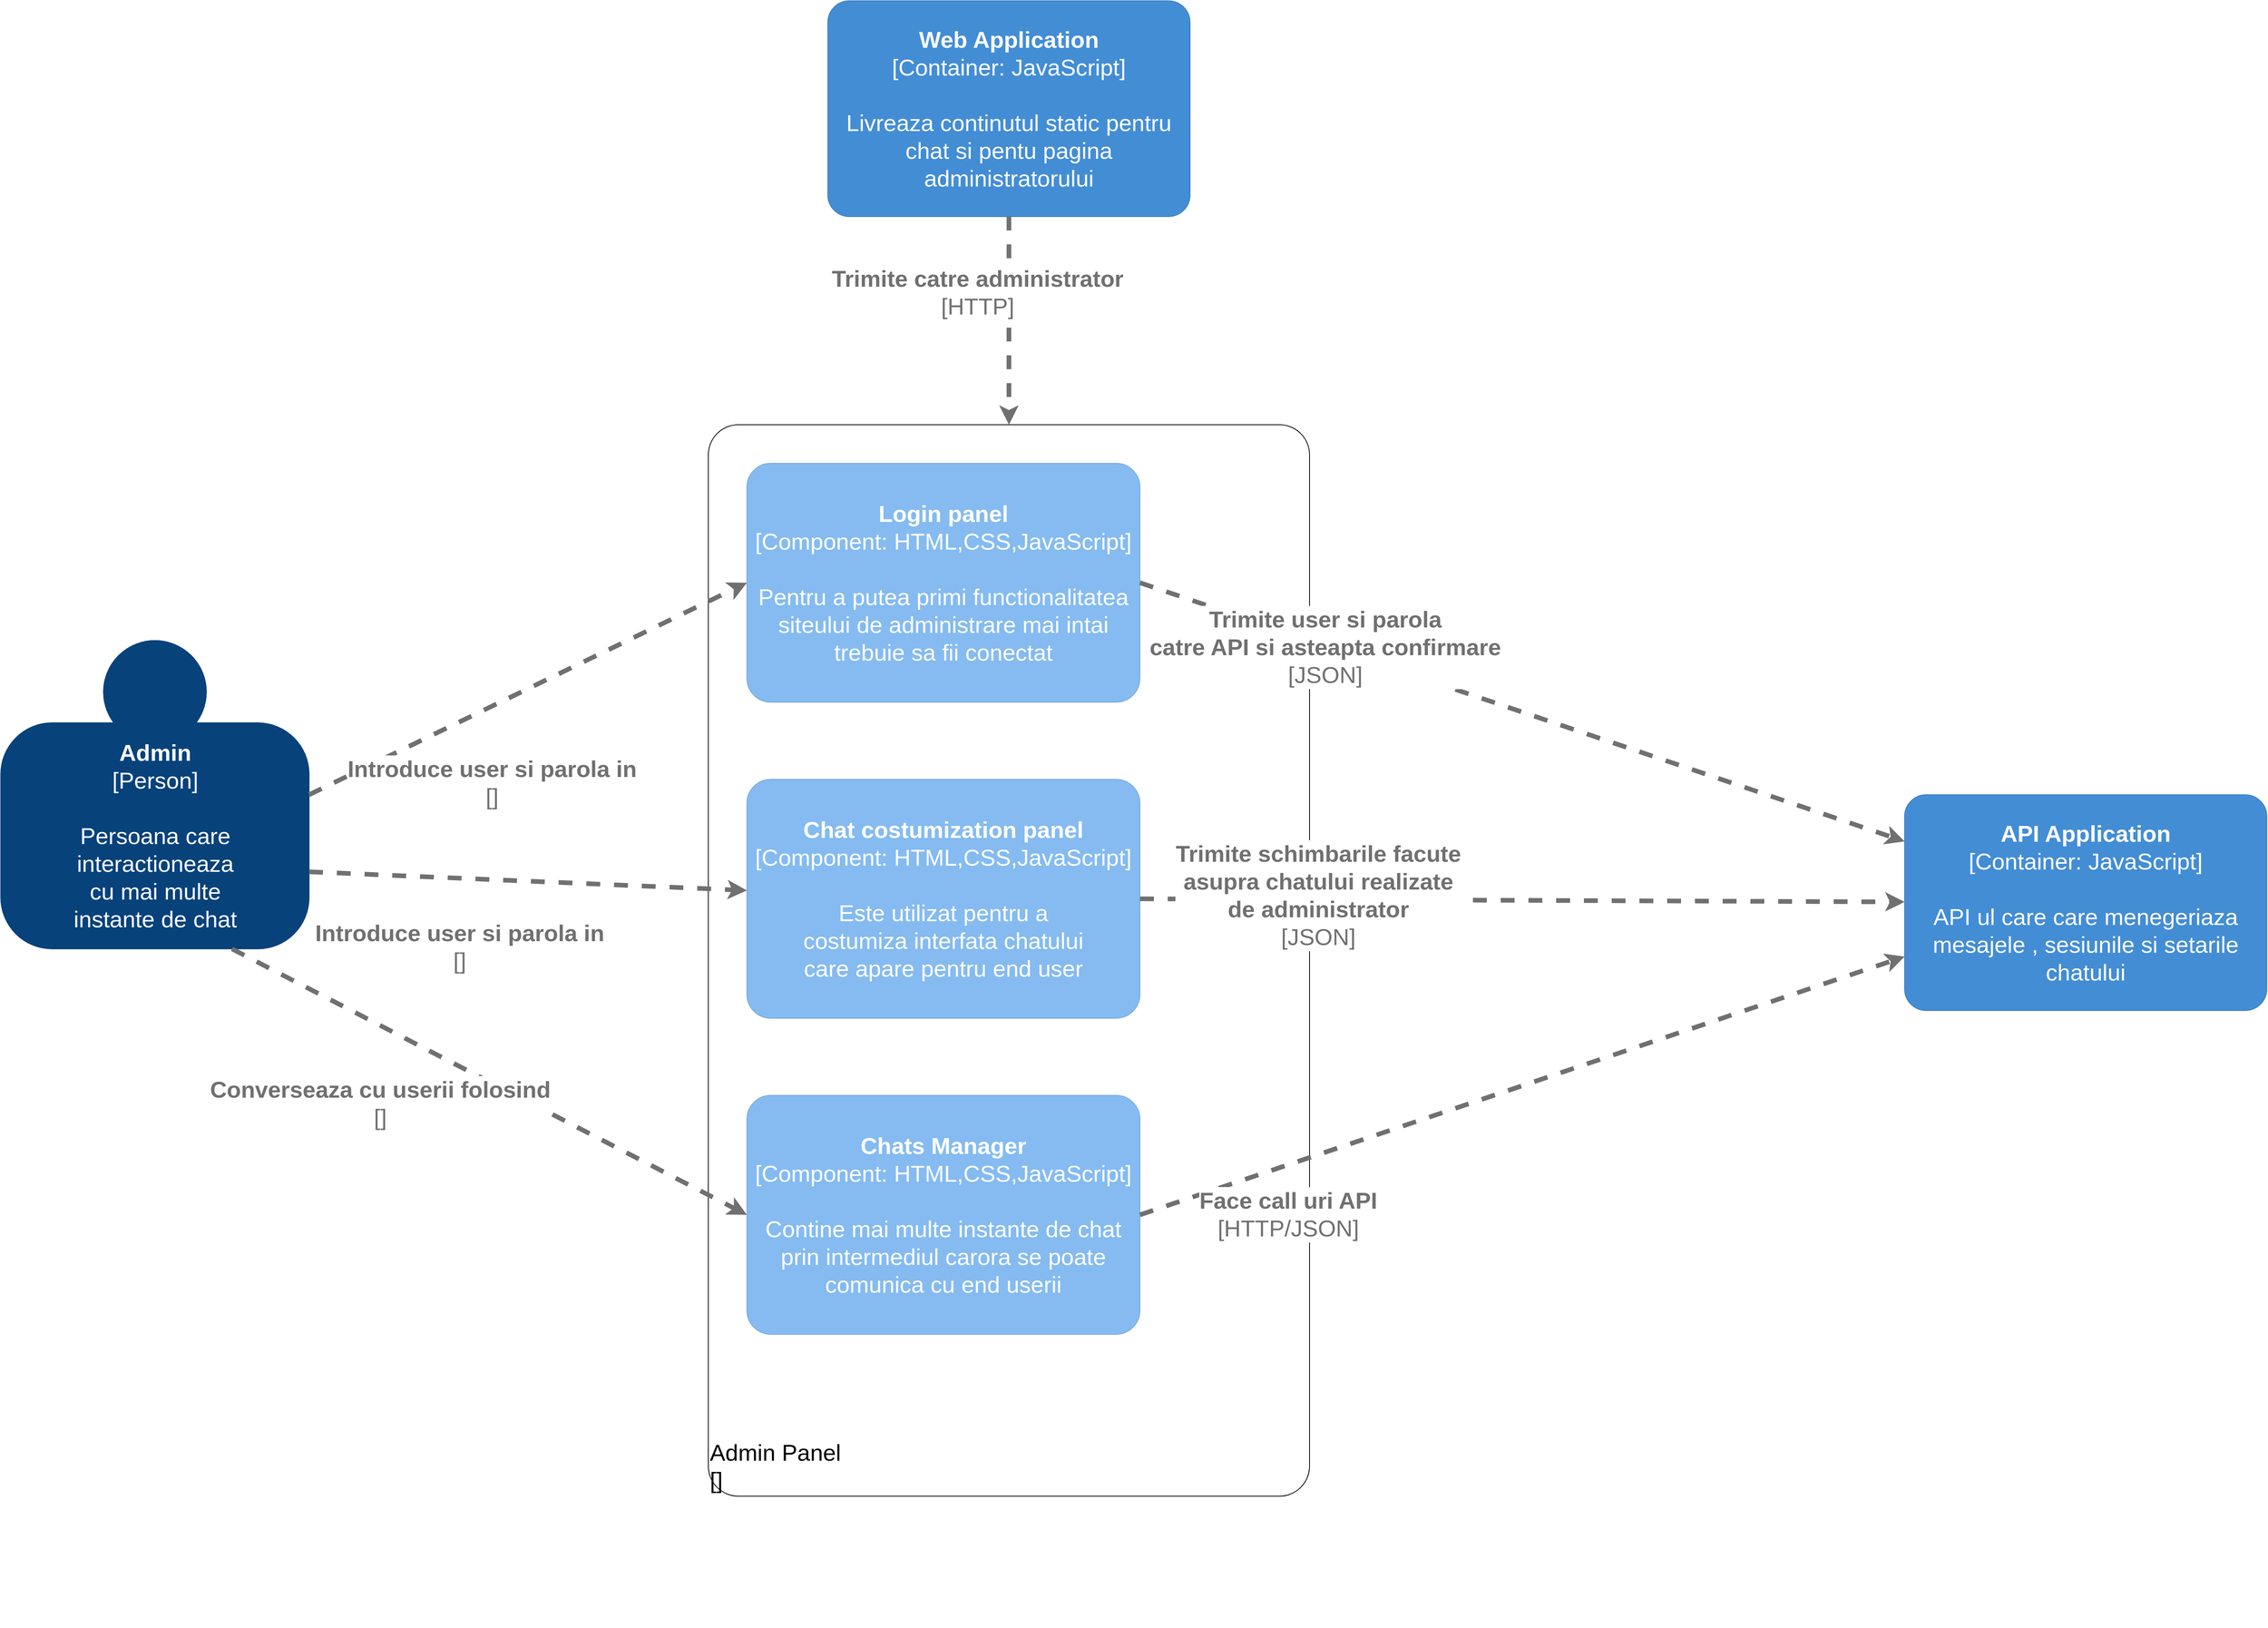 <mxfile version="14.4.8" type="github">
  <diagram id="OaBE8Bw1-iT0I6OUdc20" name="Page-1">
    <mxGraphModel dx="2728" dy="3072" grid="1" gridSize="10" guides="1" tooltips="1" connect="1" arrows="1" fold="1" page="1" pageScale="1" pageWidth="827" pageHeight="1169" math="0" shadow="0">
      <root>
        <mxCell id="0" />
        <mxCell id="1" parent="0" />
        <object placeholders="1" c4Name="Admin" c4Type="Person" c4Description="Persoana care &#xa;interactioneaza&#xa;cu mai multe &#xa;instante de chat&#xa;" label="&lt;b style=&quot;font-size: 30px;&quot;&gt;%c4Name%&lt;/b&gt;&lt;div style=&quot;font-size: 30px;&quot;&gt;[%c4Type%]&lt;/div&gt;&lt;br style=&quot;font-size: 30px;&quot;&gt;&lt;div style=&quot;font-size: 30px;&quot;&gt;%c4Description%&lt;/div&gt;" id="Gs4DRhsx2FhvI49a5k0T-1">
          <mxCell style="html=1;dashed=0;whitespace=wrap;shape=mxgraph.c4.person;align=center;metaEdit=1;points=[[0.5,0,0],[1,0.5,0],[1,0.75,0],[0.75,1,0],[0.5,1,0],[0.25,1,0],[0,0.75,0],[0,0.5,0]];metaData={&quot;c4Type&quot;:{&quot;editable&quot;:false}};labelBackgroundColor=none;flipH=1;flipV=0;fontColor=#ffffff;strokeColor=#08427B;fillColor=#08427B;fontSize=30;" vertex="1" parent="1">
            <mxGeometry x="1150" y="820" width="400.01" height="400" as="geometry" />
          </mxCell>
        </object>
        <object placeholders="1" c4Name="API Application" c4Type="Container" c4Technology="JavaScript" c4Description="API ul care care menegeriaza mesajele , sesiunile si setarile chatului" label="&lt;b style=&quot;font-size: 30px;&quot;&gt;%c4Name%&lt;/b&gt;&lt;div style=&quot;font-size: 30px;&quot;&gt;[%c4Type%: %c4Technology%]&lt;/div&gt;&lt;br style=&quot;font-size: 30px;&quot;&gt;&lt;div style=&quot;font-size: 30px;&quot;&gt;%c4Description%&lt;/div&gt;" id="Gs4DRhsx2FhvI49a5k0T-4">
          <mxCell style="rounded=1;whiteSpace=wrap;html=1;labelBackgroundColor=none;fillColor=#438DD5;fontColor=#ffffff;align=center;arcSize=10;strokeColor=#3C7FC0;metaEdit=1;metaData={&quot;c4Type&quot;:{&quot;editable&quot;:false}};points=[[0.25,0,0],[0.5,0,0],[0.75,0,0],[1,0.25,0],[1,0.5,0],[1,0.75,0],[0.75,1,0],[0.5,1,0],[0.25,1,0],[0,0.75,0],[0,0.5,0],[0,0.25,0]];fontSize=30;" vertex="1" parent="1">
            <mxGeometry x="3620" y="1020" width="470" height="280" as="geometry" />
          </mxCell>
        </object>
        <object placeholders="1" c4Name="Web Application" c4Type="Container" c4Technology="JavaScript" c4Description="Livreaza continutul static pentru chat si pentu pagina administratorului" label="&lt;b style=&quot;font-size: 30px;&quot;&gt;%c4Name%&lt;/b&gt;&lt;div style=&quot;font-size: 30px;&quot;&gt;[%c4Type%: %c4Technology%]&lt;/div&gt;&lt;br style=&quot;font-size: 30px;&quot;&gt;&lt;div style=&quot;font-size: 30px;&quot;&gt;%c4Description%&lt;/div&gt;" id="Gs4DRhsx2FhvI49a5k0T-5">
          <mxCell style="rounded=1;whiteSpace=wrap;html=1;labelBackgroundColor=none;fillColor=#438DD5;fontColor=#ffffff;align=center;arcSize=10;strokeColor=#3C7FC0;metaEdit=1;metaData={&quot;c4Type&quot;:{&quot;editable&quot;:false}};points=[[0.25,0,0],[0.5,0,0],[0.75,0,0],[1,0.25,0],[1,0.5,0],[1,0.75,0],[0.75,1,0],[0.5,1,0],[0.25,1,0],[0,0.75,0],[0,0.5,0],[0,0.25,0]];fontSize=30;" vertex="1" parent="1">
            <mxGeometry x="2223" y="-10" width="470" height="280" as="geometry" />
          </mxCell>
        </object>
        <mxCell id="Gs4DRhsx2FhvI49a5k0T-16" value="" style="group" vertex="1" connectable="0" parent="1">
          <mxGeometry x="2068" y="550" width="1520" height="1550" as="geometry" />
        </mxCell>
        <object placeholders="1" c4Name="Admin Panel" c4Type="ExecutionEnvironment" c4Application="" label="&lt;div style=&quot;text-align: left; font-size: 30px;&quot;&gt;%c4Name%&lt;/div&gt;&lt;div style=&quot;text-align: left; font-size: 30px;&quot;&gt;[%c4Application%]&lt;/div&gt;" id="Gs4DRhsx2FhvI49a5k0T-7">
          <mxCell style="rounded=1;whiteSpace=wrap;html=1;labelBackgroundColor=none;fillColor=#ffffff;fontColor=#000000;align=left;arcSize=5;strokeColor=#000000;verticalAlign=bottom;metaEdit=1;metaData={&quot;c4Type&quot;:{&quot;editable&quot;:false}};points=[[0.25,0,0],[0.5,0,0],[0.75,0,0],[1,0.25,0],[1,0.5,0],[1,0.75,0],[0.75,1,0],[0.5,1,0],[0.25,1,0],[0,0.75,0],[0,0.5,0],[0,0.25,0]];fontSize=30;" vertex="1" parent="Gs4DRhsx2FhvI49a5k0T-16">
            <mxGeometry y="-10" width="780" height="1390" as="geometry" />
          </mxCell>
        </object>
        <object placeholders="1" c4Name="Login panel" c4Type="Component" c4Technology="HTML,CSS,JavaScript" c4Description="Pentru a putea primi functionalitatea siteului de administrare mai intai trebuie sa fii conectat" label="&lt;b style=&quot;font-size: 30px;&quot;&gt;%c4Name%&lt;/b&gt;&lt;div style=&quot;font-size: 30px;&quot;&gt;[%c4Type%: %c4Technology%]&lt;/div&gt;&lt;br style=&quot;font-size: 30px;&quot;&gt;&lt;div style=&quot;font-size: 30px;&quot;&gt;%c4Description%&lt;/div&gt;" id="Gs4DRhsx2FhvI49a5k0T-10">
          <mxCell style="rounded=1;whiteSpace=wrap;html=1;labelBackgroundColor=none;fillColor=#85BBF0;fontColor=#ffffff;align=center;arcSize=10;strokeColor=#78A8D8;metaEdit=1;metaData={&quot;c4Type&quot;:{&quot;editable&quot;:false}};points=[[0.25,0,0],[0.5,0,0],[0.75,0,0],[1,0.25,0],[1,0.5,0],[1,0.75,0],[0.75,1,0],[0.5,1,0],[0.25,1,0],[0,0.75,0],[0,0.5,0],[0,0.25,0]];fontSize=30;" vertex="1" parent="Gs4DRhsx2FhvI49a5k0T-16">
            <mxGeometry x="50" y="40" width="510" height="310" as="geometry" />
          </mxCell>
        </object>
        <object placeholders="1" c4Name="Chat costumization panel" c4Type="Component" c4Technology="HTML,CSS,JavaScript" c4Description="Este utilizat pentru a&#xa;costumiza interfata chatului&#xa;care apare pentru end user" label="&lt;b style=&quot;font-size: 30px;&quot;&gt;%c4Name%&lt;/b&gt;&lt;div style=&quot;font-size: 30px;&quot;&gt;[%c4Type%: %c4Technology%]&lt;/div&gt;&lt;br style=&quot;font-size: 30px;&quot;&gt;&lt;div style=&quot;font-size: 30px;&quot;&gt;%c4Description%&lt;/div&gt;" id="Gs4DRhsx2FhvI49a5k0T-12">
          <mxCell style="rounded=1;whiteSpace=wrap;html=1;labelBackgroundColor=none;fillColor=#85BBF0;fontColor=#ffffff;align=center;arcSize=10;strokeColor=#78A8D8;metaEdit=1;metaData={&quot;c4Type&quot;:{&quot;editable&quot;:false}};points=[[0.25,0,0],[0.5,0,0],[0.75,0,0],[1,0.25,0],[1,0.5,0],[1,0.75,0],[0.75,1,0],[0.5,1,0],[0.25,1,0],[0,0.75,0],[0,0.5,0],[0,0.25,0]];fontSize=30;" vertex="1" parent="Gs4DRhsx2FhvI49a5k0T-16">
            <mxGeometry x="50" y="450" width="510" height="310" as="geometry" />
          </mxCell>
        </object>
        <object placeholders="1" c4Name="Chats Manager" c4Type="Component" c4Technology="HTML,CSS,JavaScript" c4Description="Contine mai multe instante de chat prin intermediul carora se poate comunica cu end userii" label="&lt;b style=&quot;font-size: 30px;&quot;&gt;%c4Name%&lt;/b&gt;&lt;div style=&quot;font-size: 30px;&quot;&gt;[%c4Type%: %c4Technology%]&lt;/div&gt;&lt;br style=&quot;font-size: 30px;&quot;&gt;&lt;div style=&quot;font-size: 30px;&quot;&gt;%c4Description%&lt;/div&gt;" id="Gs4DRhsx2FhvI49a5k0T-15">
          <mxCell style="rounded=1;whiteSpace=wrap;html=1;labelBackgroundColor=none;fillColor=#85BBF0;fontColor=#ffffff;align=center;arcSize=10;strokeColor=#78A8D8;metaEdit=1;metaData={&quot;c4Type&quot;:{&quot;editable&quot;:false}};points=[[0.25,0,0],[0.5,0,0],[0.75,0,0],[1,0.25,0],[1,0.5,0],[1,0.75,0],[0.75,1,0],[0.5,1,0],[0.25,1,0],[0,0.75,0],[0,0.5,0],[0,0.25,0]];fontSize=30;" vertex="1" parent="Gs4DRhsx2FhvI49a5k0T-16">
            <mxGeometry x="50" y="860" width="510" height="310" as="geometry" />
          </mxCell>
        </object>
        <object placeholders="1" c4Type="Relationship" c4Technology="" c4Description="Introduce user si parola in " label="&lt;div style=&quot;text-align: left; font-size: 30px;&quot;&gt;&lt;div style=&quot;text-align: center; font-size: 30px;&quot;&gt;&lt;b style=&quot;font-size: 30px;&quot;&gt;%c4Description%&lt;/b&gt;&lt;/div&gt;&lt;div style=&quot;text-align: center; font-size: 30px;&quot;&gt;[%c4Technology%]&lt;/div&gt;&lt;/div&gt;" id="Gs4DRhsx2FhvI49a5k0T-13">
          <mxCell style="edgeStyle=none;rounded=0;html=1;jettySize=auto;orthogonalLoop=1;strokeColor=#707070;strokeWidth=6;fontColor=#707070;jumpStyle=none;dashed=1;metaEdit=1;metaData={&quot;c4Type&quot;:{&quot;editable&quot;:false}};fontSize=30;exitX=0;exitY=0.75;exitDx=0;exitDy=0;exitPerimeter=0;" edge="1" parent="1" source="Gs4DRhsx2FhvI49a5k0T-1" target="Gs4DRhsx2FhvI49a5k0T-12">
            <mxGeometry x="-0.302" y="-89" width="160" relative="1" as="geometry">
              <mxPoint x="1600.0" y="1265.0" as="sourcePoint" />
              <mxPoint x="2219.99" y="1010.0" as="targetPoint" />
              <mxPoint as="offset" />
            </mxGeometry>
          </mxCell>
        </object>
        <object placeholders="1" c4Type="Relationship" c4Technology="" c4Description="Introduce user si parola in " label="&lt;div style=&quot;text-align: left; font-size: 30px;&quot;&gt;&lt;div style=&quot;text-align: center; font-size: 30px;&quot;&gt;&lt;b style=&quot;font-size: 30px;&quot;&gt;%c4Description%&lt;/b&gt;&lt;/div&gt;&lt;div style=&quot;text-align: center; font-size: 30px;&quot;&gt;[%c4Technology%]&lt;/div&gt;&lt;/div&gt;" id="Gs4DRhsx2FhvI49a5k0T-6">
          <mxCell style="edgeStyle=none;rounded=0;html=1;jettySize=auto;orthogonalLoop=1;strokeColor=#707070;strokeWidth=6;fontColor=#707070;jumpStyle=none;dashed=1;metaEdit=1;metaData={&quot;c4Type&quot;:{&quot;editable&quot;:false}};fontSize=30;exitX=0;exitY=0.5;exitDx=0;exitDy=0;exitPerimeter=0;entryX=0;entryY=0.5;entryDx=0;entryDy=0;entryPerimeter=0;" edge="1" parent="1" source="Gs4DRhsx2FhvI49a5k0T-1" target="Gs4DRhsx2FhvI49a5k0T-10">
            <mxGeometry x="-0.302" y="-89" width="160" relative="1" as="geometry">
              <mxPoint x="1548.332" y="1505" as="sourcePoint" />
              <mxPoint x="2135" y="875" as="targetPoint" />
              <mxPoint as="offset" />
            </mxGeometry>
          </mxCell>
        </object>
        <object placeholders="1" c4Type="Relationship" c4Technology="JSON" c4Description="Trimite user si parola&#xa; catre API si asteapta confirmare " label="&lt;div style=&quot;text-align: left; font-size: 30px;&quot;&gt;&lt;div style=&quot;text-align: center; font-size: 30px;&quot;&gt;&lt;b style=&quot;font-size: 30px;&quot;&gt;%c4Description%&lt;/b&gt;&lt;/div&gt;&lt;div style=&quot;text-align: center; font-size: 30px;&quot;&gt;[%c4Technology%]&lt;/div&gt;&lt;/div&gt;" id="Gs4DRhsx2FhvI49a5k0T-11">
          <mxCell style="edgeStyle=none;rounded=0;html=1;jettySize=auto;orthogonalLoop=1;strokeColor=#707070;strokeWidth=6;fontColor=#707070;jumpStyle=none;dashed=1;metaEdit=1;metaData={&quot;c4Type&quot;:{&quot;editable&quot;:false}};fontSize=30;exitX=1;exitY=0.5;exitDx=0;exitDy=0;exitPerimeter=0;" edge="1" parent="1" source="Gs4DRhsx2FhvI49a5k0T-10" target="Gs4DRhsx2FhvI49a5k0T-4">
            <mxGeometry x="-0.514" y="-2" width="160" relative="1" as="geometry">
              <mxPoint x="3246.005" y="1030" as="sourcePoint" />
              <mxPoint x="3050.0" y="520" as="targetPoint" />
              <mxPoint as="offset" />
              <Array as="points" />
            </mxGeometry>
          </mxCell>
        </object>
        <object placeholders="1" c4Type="Relationship" c4Technology="JSON" c4Description="Trimite schimbarile facute&#xa;asupra chatului realizate&#xa;de administrator " label="&lt;div style=&quot;text-align: left; font-size: 30px;&quot;&gt;&lt;div style=&quot;text-align: center; font-size: 30px;&quot;&gt;&lt;b style=&quot;font-size: 30px;&quot;&gt;%c4Description%&lt;/b&gt;&lt;/div&gt;&lt;div style=&quot;text-align: center; font-size: 30px;&quot;&gt;[%c4Technology%]&lt;/div&gt;&lt;/div&gt;" id="Gs4DRhsx2FhvI49a5k0T-14">
          <mxCell style="edgeStyle=none;rounded=0;html=1;jettySize=auto;orthogonalLoop=1;strokeColor=#707070;strokeWidth=6;fontColor=#707070;jumpStyle=none;dashed=1;metaEdit=1;metaData={&quot;c4Type&quot;:{&quot;editable&quot;:false}};fontSize=30;exitX=1;exitY=0.5;exitDx=0;exitDy=0;exitPerimeter=0;" edge="1" parent="1" source="Gs4DRhsx2FhvI49a5k0T-12" target="Gs4DRhsx2FhvI49a5k0T-4">
            <mxGeometry x="-0.533" y="6" width="160" relative="1" as="geometry">
              <mxPoint x="2930.0" y="1190.0" as="sourcePoint" />
              <mxPoint x="3255.765" y="480.0" as="targetPoint" />
              <mxPoint x="-1" as="offset" />
              <Array as="points" />
            </mxGeometry>
          </mxCell>
        </object>
        <object placeholders="1" c4Type="Relationship" c4Technology="HTTP" c4Description="Trimite catre administrator" label="&lt;div style=&quot;text-align: left; font-size: 30px;&quot;&gt;&lt;div style=&quot;text-align: center; font-size: 30px;&quot;&gt;&lt;b style=&quot;font-size: 30px;&quot;&gt;%c4Description%&lt;/b&gt;&lt;/div&gt;&lt;div style=&quot;text-align: center; font-size: 30px;&quot;&gt;[%c4Technology%]&lt;/div&gt;&lt;/div&gt;" id="Gs4DRhsx2FhvI49a5k0T-3">
          <mxCell style="edgeStyle=none;rounded=0;html=1;jettySize=auto;orthogonalLoop=1;strokeColor=#707070;strokeWidth=6;fontColor=#707070;jumpStyle=none;dashed=1;metaEdit=1;metaData={&quot;c4Type&quot;:{&quot;editable&quot;:false}};fontSize=30;entryX=0.5;entryY=0;entryDx=0;entryDy=0;entryPerimeter=0;exitX=0.5;exitY=1;exitDx=0;exitDy=0;exitPerimeter=0;" edge="1" parent="1" source="Gs4DRhsx2FhvI49a5k0T-5" target="Gs4DRhsx2FhvI49a5k0T-7">
            <mxGeometry x="-0.274" y="-42" width="160" relative="1" as="geometry">
              <mxPoint x="1023.27" y="890.133" as="sourcePoint" />
              <mxPoint x="1900" y="735" as="targetPoint" />
              <mxPoint x="1" as="offset" />
              <Array as="points" />
            </mxGeometry>
          </mxCell>
        </object>
        <object placeholders="1" c4Type="Relationship" c4Technology="" c4Description="Converseaza cu userii folosind " label="&lt;div style=&quot;text-align: left; font-size: 30px;&quot;&gt;&lt;div style=&quot;text-align: center; font-size: 30px;&quot;&gt;&lt;b style=&quot;font-size: 30px;&quot;&gt;%c4Description%&lt;/b&gt;&lt;/div&gt;&lt;div style=&quot;text-align: center; font-size: 30px;&quot;&gt;[%c4Technology%]&lt;/div&gt;&lt;/div&gt;" id="Gs4DRhsx2FhvI49a5k0T-17">
          <mxCell style="edgeStyle=none;rounded=0;html=1;jettySize=auto;orthogonalLoop=1;strokeColor=#707070;strokeWidth=6;fontColor=#707070;jumpStyle=none;dashed=1;metaEdit=1;metaData={&quot;c4Type&quot;:{&quot;editable&quot;:false}};fontSize=30;exitX=0.25;exitY=1;exitDx=0;exitDy=0;exitPerimeter=0;entryX=0;entryY=0.5;entryDx=0;entryDy=0;entryPerimeter=0;" edge="1" parent="1" source="Gs4DRhsx2FhvI49a5k0T-1" target="Gs4DRhsx2FhvI49a5k0T-15">
            <mxGeometry x="-0.302" y="-89" width="160" relative="1" as="geometry">
              <mxPoint x="1540.0" y="1390" as="sourcePoint" />
              <mxPoint x="2107.99" y="1400.352" as="targetPoint" />
              <mxPoint as="offset" />
            </mxGeometry>
          </mxCell>
        </object>
        <object placeholders="1" c4Type="Relationship" c4Technology="HTTP/JSON" c4Description="Face call uri API" label="&lt;div style=&quot;text-align: left; font-size: 30px;&quot;&gt;&lt;div style=&quot;text-align: center; font-size: 30px;&quot;&gt;&lt;b style=&quot;font-size: 30px;&quot;&gt;%c4Description%&lt;/b&gt;&lt;/div&gt;&lt;div style=&quot;text-align: center; font-size: 30px;&quot;&gt;[%c4Technology%]&lt;/div&gt;&lt;/div&gt;" id="Gs4DRhsx2FhvI49a5k0T-18">
          <mxCell style="edgeStyle=none;rounded=0;html=1;jettySize=auto;orthogonalLoop=1;strokeColor=#707070;strokeWidth=6;fontColor=#707070;jumpStyle=none;dashed=1;metaEdit=1;metaData={&quot;c4Type&quot;:{&quot;editable&quot;:false}};fontSize=30;exitX=1;exitY=0.5;exitDx=0;exitDy=0;exitPerimeter=0;entryX=0;entryY=0.75;entryDx=0;entryDy=0;entryPerimeter=0;" edge="1" parent="1" source="Gs4DRhsx2FhvI49a5k0T-15" target="Gs4DRhsx2FhvI49a5k0T-4">
            <mxGeometry x="-0.653" y="-61" width="160" relative="1" as="geometry">
              <mxPoint x="2680" y="1540" as="sourcePoint" />
              <mxPoint x="3802" y="1544.134" as="targetPoint" />
              <mxPoint x="1" y="-1" as="offset" />
              <Array as="points" />
            </mxGeometry>
          </mxCell>
        </object>
      </root>
    </mxGraphModel>
  </diagram>
</mxfile>
